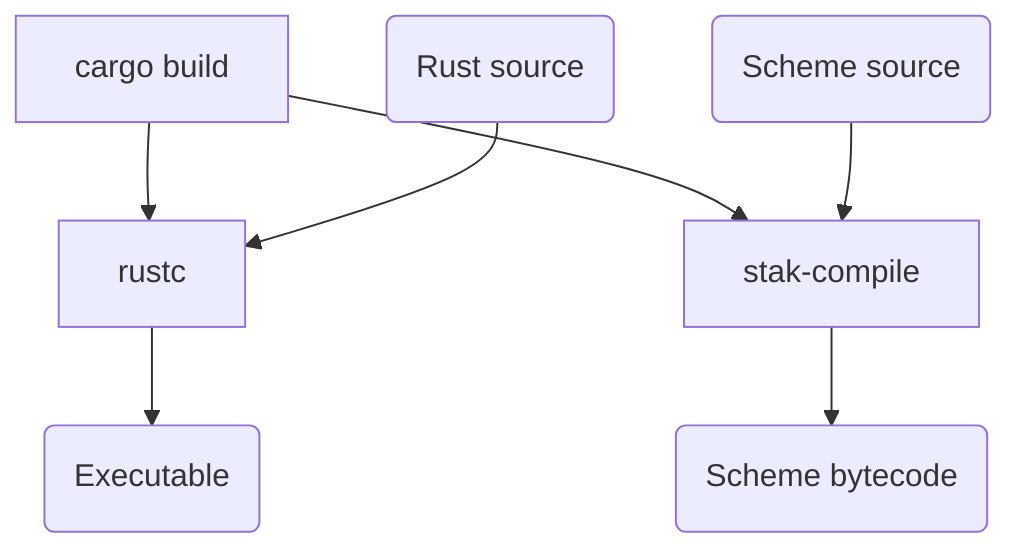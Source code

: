 graph TD
  B[cargo build] --> C
  B --> D
  C[rustc] --> X
  D[stak-compile] --> SB(Scheme bytecode)

  R(Rust source) --> C
  S(Scheme source) --> D
  X(Executable)
